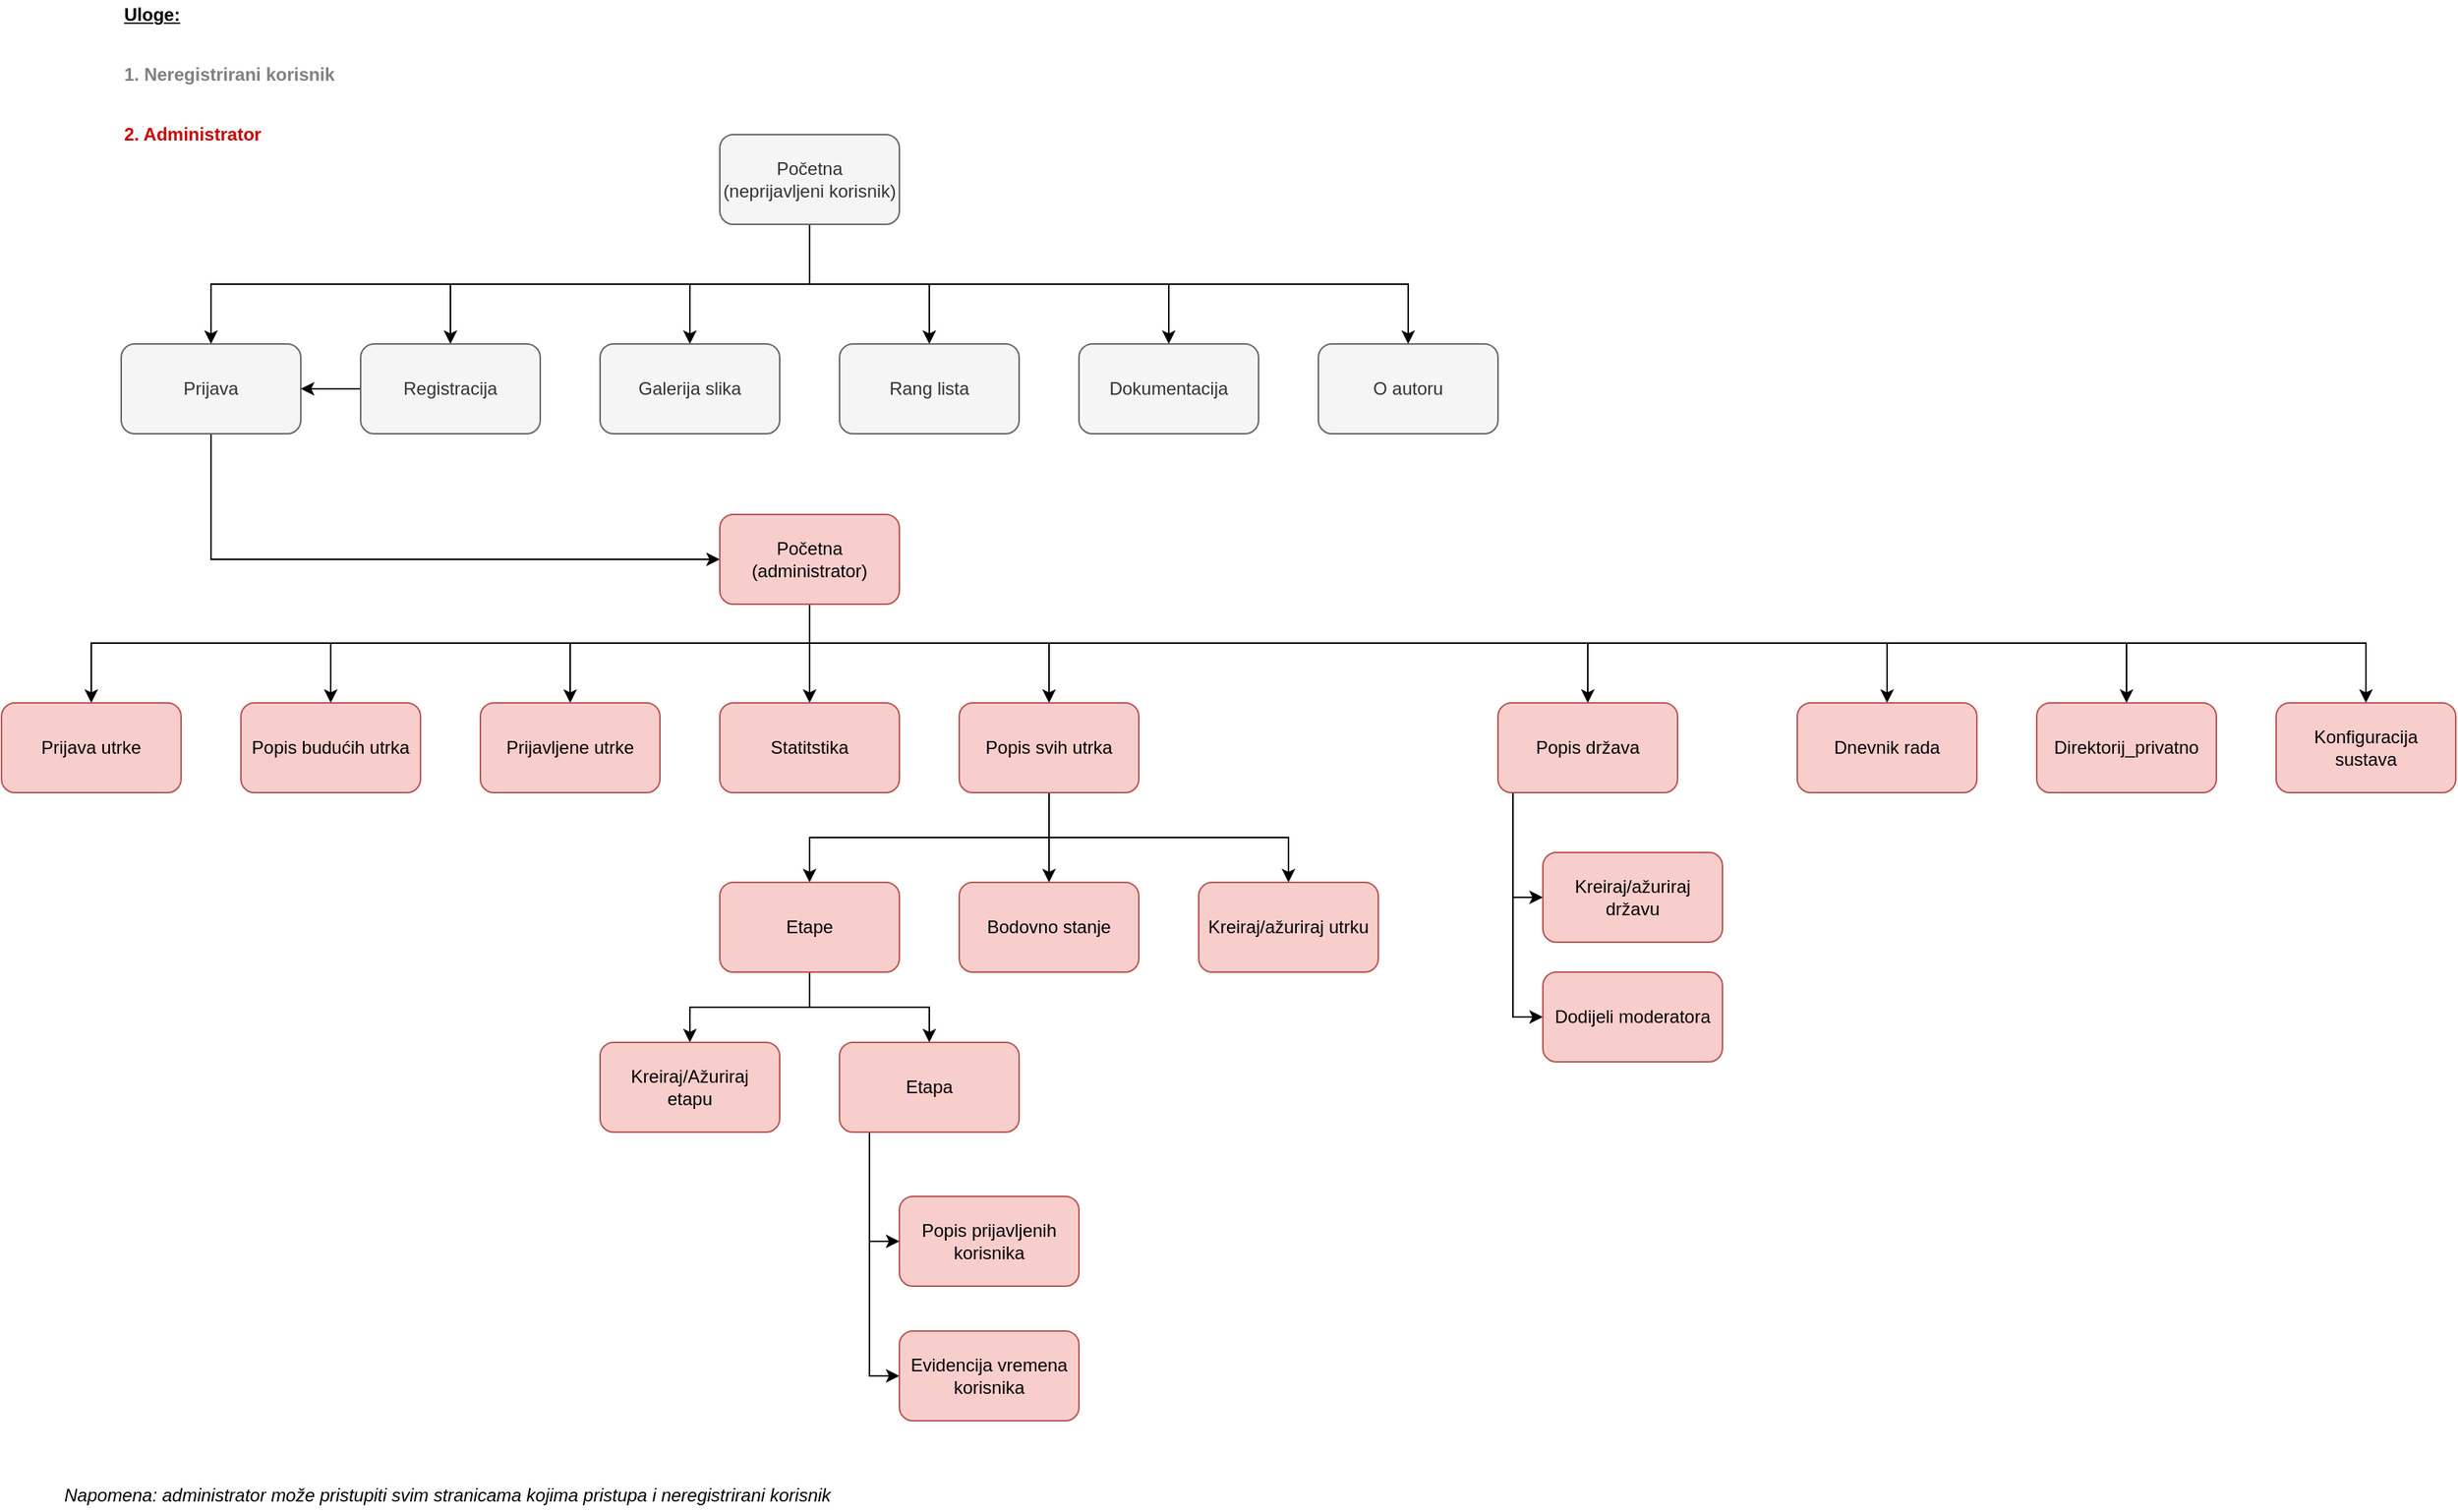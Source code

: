 <mxfile version="18.0.0" type="device"><diagram id="99FJYbJvx_ybCicwYEmS" name="Page-1"><mxGraphModel dx="2031" dy="1103" grid="1" gridSize="10" guides="1" tooltips="1" connect="1" arrows="1" fold="1" page="1" pageScale="1" pageWidth="1169" pageHeight="827" math="0" shadow="0"><root><mxCell id="0"/><mxCell id="1" parent="0"/><mxCell id="h37jAPbzxF259i4xsaMp-9" style="edgeStyle=orthogonalEdgeStyle;rounded=0;orthogonalLoop=1;jettySize=auto;html=1;entryX=0.5;entryY=0;entryDx=0;entryDy=0;" edge="1" parent="1" source="h37jAPbzxF259i4xsaMp-1" target="h37jAPbzxF259i4xsaMp-2"><mxGeometry relative="1" as="geometry"><Array as="points"><mxPoint x="540" y="260"/><mxPoint x="140" y="260"/></Array></mxGeometry></mxCell><mxCell id="h37jAPbzxF259i4xsaMp-10" style="edgeStyle=orthogonalEdgeStyle;rounded=0;orthogonalLoop=1;jettySize=auto;html=1;" edge="1" parent="1" source="h37jAPbzxF259i4xsaMp-1" target="h37jAPbzxF259i4xsaMp-3"><mxGeometry relative="1" as="geometry"><Array as="points"><mxPoint x="540" y="260"/><mxPoint x="300" y="260"/></Array></mxGeometry></mxCell><mxCell id="h37jAPbzxF259i4xsaMp-11" style="edgeStyle=orthogonalEdgeStyle;rounded=0;orthogonalLoop=1;jettySize=auto;html=1;entryX=0.5;entryY=0;entryDx=0;entryDy=0;" edge="1" parent="1" source="h37jAPbzxF259i4xsaMp-1" target="h37jAPbzxF259i4xsaMp-4"><mxGeometry relative="1" as="geometry"><Array as="points"><mxPoint x="540" y="260"/><mxPoint x="460" y="260"/></Array></mxGeometry></mxCell><mxCell id="h37jAPbzxF259i4xsaMp-12" style="edgeStyle=orthogonalEdgeStyle;rounded=0;orthogonalLoop=1;jettySize=auto;html=1;entryX=0.5;entryY=0;entryDx=0;entryDy=0;" edge="1" parent="1" source="h37jAPbzxF259i4xsaMp-1" target="h37jAPbzxF259i4xsaMp-5"><mxGeometry relative="1" as="geometry"/></mxCell><mxCell id="h37jAPbzxF259i4xsaMp-14" style="edgeStyle=orthogonalEdgeStyle;rounded=0;orthogonalLoop=1;jettySize=auto;html=1;entryX=0.5;entryY=0;entryDx=0;entryDy=0;" edge="1" parent="1" source="h37jAPbzxF259i4xsaMp-1" target="h37jAPbzxF259i4xsaMp-8"><mxGeometry relative="1" as="geometry"><Array as="points"><mxPoint x="540" y="260"/><mxPoint x="780" y="260"/></Array></mxGeometry></mxCell><mxCell id="h37jAPbzxF259i4xsaMp-15" style="edgeStyle=orthogonalEdgeStyle;rounded=0;orthogonalLoop=1;jettySize=auto;html=1;" edge="1" parent="1" source="h37jAPbzxF259i4xsaMp-1" target="h37jAPbzxF259i4xsaMp-7"><mxGeometry relative="1" as="geometry"><Array as="points"><mxPoint x="540" y="260"/><mxPoint x="940" y="260"/></Array></mxGeometry></mxCell><mxCell id="h37jAPbzxF259i4xsaMp-1" value="Početna&lt;br&gt;(neprijavljeni korisnik)" style="rounded=1;whiteSpace=wrap;html=1;fillColor=#f5f5f5;strokeColor=#666666;glass=0;shadow=0;sketch=0;fontColor=#333333;" vertex="1" parent="1"><mxGeometry x="480" y="160" width="120" height="60" as="geometry"/></mxCell><mxCell id="h37jAPbzxF259i4xsaMp-24" style="edgeStyle=orthogonalEdgeStyle;rounded=0;orthogonalLoop=1;jettySize=auto;html=1;entryX=0;entryY=0.5;entryDx=0;entryDy=0;fontColor=#6D8764;" edge="1" parent="1" source="h37jAPbzxF259i4xsaMp-2" target="h37jAPbzxF259i4xsaMp-22"><mxGeometry relative="1" as="geometry"><Array as="points"><mxPoint x="140" y="444"/></Array></mxGeometry></mxCell><mxCell id="h37jAPbzxF259i4xsaMp-2" value="Prijava" style="rounded=1;whiteSpace=wrap;html=1;fillColor=#f5f5f5;strokeColor=#666666;glass=0;shadow=0;sketch=0;fontColor=#333333;" vertex="1" parent="1"><mxGeometry x="80" y="300" width="120" height="60" as="geometry"/></mxCell><mxCell id="h37jAPbzxF259i4xsaMp-23" style="edgeStyle=orthogonalEdgeStyle;rounded=0;orthogonalLoop=1;jettySize=auto;html=1;entryX=1;entryY=0.5;entryDx=0;entryDy=0;fontColor=#6D8764;" edge="1" parent="1" source="h37jAPbzxF259i4xsaMp-3" target="h37jAPbzxF259i4xsaMp-2"><mxGeometry relative="1" as="geometry"/></mxCell><mxCell id="h37jAPbzxF259i4xsaMp-3" value="Registracija" style="rounded=1;whiteSpace=wrap;html=1;fillColor=#f5f5f5;strokeColor=#666666;glass=0;shadow=0;sketch=0;fontColor=#333333;" vertex="1" parent="1"><mxGeometry x="240" y="300" width="120" height="60" as="geometry"/></mxCell><mxCell id="h37jAPbzxF259i4xsaMp-4" value="Galerija slika" style="rounded=1;whiteSpace=wrap;html=1;fillColor=#f5f5f5;strokeColor=#666666;glass=0;shadow=0;sketch=0;fontColor=#333333;" vertex="1" parent="1"><mxGeometry x="400" y="300" width="120" height="60" as="geometry"/></mxCell><mxCell id="h37jAPbzxF259i4xsaMp-5" value="Rang lista" style="rounded=1;whiteSpace=wrap;html=1;fillColor=#f5f5f5;strokeColor=#666666;glass=0;shadow=0;sketch=0;fontColor=#333333;" vertex="1" parent="1"><mxGeometry x="560" y="300" width="120" height="60" as="geometry"/></mxCell><mxCell id="h37jAPbzxF259i4xsaMp-7" value="O autoru" style="rounded=1;whiteSpace=wrap;html=1;fillColor=#f5f5f5;strokeColor=#666666;glass=0;shadow=0;sketch=0;fontColor=#333333;" vertex="1" parent="1"><mxGeometry x="880" y="300" width="120" height="60" as="geometry"/></mxCell><mxCell id="h37jAPbzxF259i4xsaMp-8" value="Dokumentacija" style="rounded=1;whiteSpace=wrap;html=1;fillColor=#f5f5f5;strokeColor=#666666;glass=0;shadow=0;sketch=0;fontColor=#333333;" vertex="1" parent="1"><mxGeometry x="720" y="300" width="120" height="60" as="geometry"/></mxCell><mxCell id="h37jAPbzxF259i4xsaMp-16" value="Uloge: " style="text;html=1;strokeColor=none;fillColor=none;align=left;verticalAlign=middle;whiteSpace=wrap;rounded=0;shadow=0;glass=0;sketch=0;fontStyle=5" vertex="1" parent="1"><mxGeometry x="80" y="70" width="40" height="20" as="geometry"/></mxCell><mxCell id="h37jAPbzxF259i4xsaMp-17" value="1. Neregistrirani korisnik" style="text;html=1;strokeColor=none;fillColor=none;align=left;verticalAlign=middle;whiteSpace=wrap;rounded=0;shadow=0;glass=0;sketch=0;fontStyle=1;fontColor=#808080;" vertex="1" parent="1"><mxGeometry x="80" y="110" width="150" height="20" as="geometry"/></mxCell><mxCell id="h37jAPbzxF259i4xsaMp-19" value="2. Administrator" style="text;html=1;strokeColor=none;fillColor=none;align=left;verticalAlign=middle;whiteSpace=wrap;rounded=0;shadow=0;glass=0;sketch=0;fontStyle=1;fontColor=#CC0000;" vertex="1" parent="1"><mxGeometry x="80" y="150" width="150" height="20" as="geometry"/></mxCell><mxCell id="h37jAPbzxF259i4xsaMp-74" style="edgeStyle=orthogonalEdgeStyle;rounded=0;orthogonalLoop=1;jettySize=auto;html=1;fontColor=#CC0000;" edge="1" parent="1" source="h37jAPbzxF259i4xsaMp-22" target="h37jAPbzxF259i4xsaMp-25"><mxGeometry relative="1" as="geometry"><Array as="points"><mxPoint x="540" y="500"/><mxPoint x="60" y="500"/></Array></mxGeometry></mxCell><mxCell id="h37jAPbzxF259i4xsaMp-75" style="edgeStyle=orthogonalEdgeStyle;rounded=0;orthogonalLoop=1;jettySize=auto;html=1;fontColor=#CC0000;" edge="1" parent="1" source="h37jAPbzxF259i4xsaMp-22" target="h37jAPbzxF259i4xsaMp-26"><mxGeometry relative="1" as="geometry"><Array as="points"><mxPoint x="540" y="500"/><mxPoint x="220" y="500"/></Array></mxGeometry></mxCell><mxCell id="h37jAPbzxF259i4xsaMp-76" style="edgeStyle=orthogonalEdgeStyle;rounded=0;orthogonalLoop=1;jettySize=auto;html=1;entryX=0.5;entryY=0;entryDx=0;entryDy=0;fontColor=#CC0000;" edge="1" parent="1" source="h37jAPbzxF259i4xsaMp-22" target="h37jAPbzxF259i4xsaMp-27"><mxGeometry relative="1" as="geometry"><Array as="points"><mxPoint x="540" y="500"/><mxPoint x="380" y="500"/></Array></mxGeometry></mxCell><mxCell id="h37jAPbzxF259i4xsaMp-77" style="edgeStyle=orthogonalEdgeStyle;rounded=0;orthogonalLoop=1;jettySize=auto;html=1;entryX=0.5;entryY=0;entryDx=0;entryDy=0;fontColor=#CC0000;" edge="1" parent="1" source="h37jAPbzxF259i4xsaMp-22" target="h37jAPbzxF259i4xsaMp-35"><mxGeometry relative="1" as="geometry"/></mxCell><mxCell id="h37jAPbzxF259i4xsaMp-78" style="edgeStyle=orthogonalEdgeStyle;rounded=0;orthogonalLoop=1;jettySize=auto;html=1;entryX=0.5;entryY=0;entryDx=0;entryDy=0;fontColor=#CC0000;" edge="1" parent="1" source="h37jAPbzxF259i4xsaMp-22" target="h37jAPbzxF259i4xsaMp-46"><mxGeometry relative="1" as="geometry"><Array as="points"><mxPoint x="540" y="500"/><mxPoint x="700" y="500"/></Array></mxGeometry></mxCell><mxCell id="h37jAPbzxF259i4xsaMp-79" style="edgeStyle=orthogonalEdgeStyle;rounded=0;orthogonalLoop=1;jettySize=auto;html=1;fontColor=#CC0000;" edge="1" parent="1" source="h37jAPbzxF259i4xsaMp-22" target="h37jAPbzxF259i4xsaMp-64"><mxGeometry relative="1" as="geometry"><Array as="points"><mxPoint x="540" y="500"/><mxPoint x="1060" y="500"/></Array></mxGeometry></mxCell><mxCell id="h37jAPbzxF259i4xsaMp-80" style="edgeStyle=orthogonalEdgeStyle;rounded=0;orthogonalLoop=1;jettySize=auto;html=1;fontColor=#CC0000;" edge="1" parent="1" source="h37jAPbzxF259i4xsaMp-22" target="h37jAPbzxF259i4xsaMp-71"><mxGeometry relative="1" as="geometry"><Array as="points"><mxPoint x="540" y="500"/><mxPoint x="1260" y="500"/></Array></mxGeometry></mxCell><mxCell id="h37jAPbzxF259i4xsaMp-81" style="edgeStyle=orthogonalEdgeStyle;rounded=0;orthogonalLoop=1;jettySize=auto;html=1;fontColor=#CC0000;" edge="1" parent="1" source="h37jAPbzxF259i4xsaMp-22" target="h37jAPbzxF259i4xsaMp-72"><mxGeometry relative="1" as="geometry"><Array as="points"><mxPoint x="540" y="500"/><mxPoint x="1420" y="500"/></Array></mxGeometry></mxCell><mxCell id="h37jAPbzxF259i4xsaMp-82" style="edgeStyle=orthogonalEdgeStyle;rounded=0;orthogonalLoop=1;jettySize=auto;html=1;fontColor=#CC0000;" edge="1" parent="1" source="h37jAPbzxF259i4xsaMp-22" target="h37jAPbzxF259i4xsaMp-73"><mxGeometry relative="1" as="geometry"><Array as="points"><mxPoint x="540" y="500"/><mxPoint x="1580" y="500"/></Array></mxGeometry></mxCell><mxCell id="h37jAPbzxF259i4xsaMp-22" value="Početna&lt;br&gt;(administrator)" style="rounded=1;whiteSpace=wrap;html=1;fillColor=#f8cecc;strokeColor=#b85450;glass=0;shadow=0;sketch=0;" vertex="1" parent="1"><mxGeometry x="480" y="414" width="120" height="60" as="geometry"/></mxCell><mxCell id="h37jAPbzxF259i4xsaMp-25" value="Prijava utrke" style="rounded=1;whiteSpace=wrap;html=1;fillColor=#f8cecc;strokeColor=#b85450;glass=0;shadow=0;sketch=0;" vertex="1" parent="1"><mxGeometry y="540" width="120" height="60" as="geometry"/></mxCell><mxCell id="h37jAPbzxF259i4xsaMp-26" value="Popis budućih utrka" style="rounded=1;whiteSpace=wrap;html=1;fillColor=#f8cecc;strokeColor=#b85450;glass=0;shadow=0;sketch=0;" vertex="1" parent="1"><mxGeometry x="160" y="540" width="120" height="60" as="geometry"/></mxCell><mxCell id="h37jAPbzxF259i4xsaMp-27" value="Prijavljene utrke" style="rounded=1;whiteSpace=wrap;html=1;fillColor=#f8cecc;strokeColor=#b85450;glass=0;shadow=0;sketch=0;" vertex="1" parent="1"><mxGeometry x="320" y="540" width="120" height="60" as="geometry"/></mxCell><mxCell id="h37jAPbzxF259i4xsaMp-31" value="Napomena: administrator može pristupiti svim stranicama kojima pristupa i neregistrirani korisnik" style="text;html=1;strokeColor=none;fillColor=none;align=left;verticalAlign=middle;whiteSpace=wrap;rounded=0;shadow=0;glass=0;sketch=0;fontStyle=2" vertex="1" parent="1"><mxGeometry x="40" y="1060" width="580" height="20" as="geometry"/></mxCell><mxCell id="h37jAPbzxF259i4xsaMp-35" value="Statitstika" style="rounded=1;whiteSpace=wrap;html=1;fillColor=#f8cecc;strokeColor=#b85450;glass=0;shadow=0;sketch=0;" vertex="1" parent="1"><mxGeometry x="480" y="540" width="120" height="60" as="geometry"/></mxCell><mxCell id="h37jAPbzxF259i4xsaMp-68" style="edgeStyle=orthogonalEdgeStyle;rounded=0;orthogonalLoop=1;jettySize=auto;html=1;entryX=0.5;entryY=0;entryDx=0;entryDy=0;fontColor=#CC0000;" edge="1" parent="1" source="h37jAPbzxF259i4xsaMp-46" target="h37jAPbzxF259i4xsaMp-47"><mxGeometry relative="1" as="geometry"><Array as="points"><mxPoint x="700" y="630"/><mxPoint x="540" y="630"/></Array></mxGeometry></mxCell><mxCell id="h37jAPbzxF259i4xsaMp-69" style="edgeStyle=orthogonalEdgeStyle;rounded=0;orthogonalLoop=1;jettySize=auto;html=1;entryX=0.5;entryY=0;entryDx=0;entryDy=0;fontColor=#CC0000;" edge="1" parent="1" source="h37jAPbzxF259i4xsaMp-46" target="h37jAPbzxF259i4xsaMp-49"><mxGeometry relative="1" as="geometry"/></mxCell><mxCell id="h37jAPbzxF259i4xsaMp-70" style="edgeStyle=orthogonalEdgeStyle;rounded=0;orthogonalLoop=1;jettySize=auto;html=1;entryX=0.5;entryY=0;entryDx=0;entryDy=0;fontColor=#CC0000;" edge="1" parent="1" source="h37jAPbzxF259i4xsaMp-46" target="h37jAPbzxF259i4xsaMp-67"><mxGeometry relative="1" as="geometry"><Array as="points"><mxPoint x="700" y="630"/><mxPoint x="860" y="630"/></Array></mxGeometry></mxCell><mxCell id="h37jAPbzxF259i4xsaMp-46" value="Popis svih utrka" style="rounded=1;whiteSpace=wrap;html=1;fillColor=#f8cecc;strokeColor=#b85450;glass=0;shadow=0;sketch=0;" vertex="1" parent="1"><mxGeometry x="640" y="540" width="120" height="60" as="geometry"/></mxCell><mxCell id="h37jAPbzxF259i4xsaMp-60" style="edgeStyle=orthogonalEdgeStyle;rounded=0;orthogonalLoop=1;jettySize=auto;html=1;entryX=0.5;entryY=0;entryDx=0;entryDy=0;fontColor=#004C99;" edge="1" parent="1" source="h37jAPbzxF259i4xsaMp-47" target="h37jAPbzxF259i4xsaMp-48"><mxGeometry relative="1" as="geometry"/></mxCell><mxCell id="h37jAPbzxF259i4xsaMp-61" style="edgeStyle=orthogonalEdgeStyle;rounded=0;orthogonalLoop=1;jettySize=auto;html=1;entryX=0.5;entryY=0;entryDx=0;entryDy=0;fontColor=#004C99;" edge="1" parent="1" source="h37jAPbzxF259i4xsaMp-47" target="h37jAPbzxF259i4xsaMp-51"><mxGeometry relative="1" as="geometry"/></mxCell><mxCell id="h37jAPbzxF259i4xsaMp-47" value="Etape" style="rounded=1;whiteSpace=wrap;html=1;fillColor=#f8cecc;strokeColor=#b85450;glass=0;shadow=0;sketch=0;" vertex="1" parent="1"><mxGeometry x="480" y="660" width="120" height="60" as="geometry"/></mxCell><mxCell id="h37jAPbzxF259i4xsaMp-48" value="Kreiraj/Ažuriraj&lt;br&gt;etapu" style="rounded=1;whiteSpace=wrap;html=1;fillColor=#f8cecc;strokeColor=#b85450;glass=0;shadow=0;sketch=0;" vertex="1" parent="1"><mxGeometry x="400" y="767" width="120" height="60" as="geometry"/></mxCell><mxCell id="h37jAPbzxF259i4xsaMp-49" value="Bodovno stanje" style="rounded=1;whiteSpace=wrap;html=1;fillColor=#f8cecc;strokeColor=#b85450;glass=0;shadow=0;sketch=0;" vertex="1" parent="1"><mxGeometry x="640" y="660" width="120" height="60" as="geometry"/></mxCell><mxCell id="h37jAPbzxF259i4xsaMp-50" value="Popis prijavljenih&lt;br&gt;korisnika" style="rounded=1;whiteSpace=wrap;html=1;fillColor=#f8cecc;strokeColor=#b85450;glass=0;shadow=0;sketch=0;" vertex="1" parent="1"><mxGeometry x="600" y="870" width="120" height="60" as="geometry"/></mxCell><mxCell id="h37jAPbzxF259i4xsaMp-62" style="edgeStyle=orthogonalEdgeStyle;rounded=0;orthogonalLoop=1;jettySize=auto;html=1;entryX=0;entryY=0.5;entryDx=0;entryDy=0;fontColor=#004C99;" edge="1" parent="1" source="h37jAPbzxF259i4xsaMp-51" target="h37jAPbzxF259i4xsaMp-50"><mxGeometry relative="1" as="geometry"><Array as="points"><mxPoint x="580" y="900"/></Array></mxGeometry></mxCell><mxCell id="h37jAPbzxF259i4xsaMp-63" style="edgeStyle=orthogonalEdgeStyle;rounded=0;orthogonalLoop=1;jettySize=auto;html=1;entryX=0;entryY=0.5;entryDx=0;entryDy=0;fontColor=#004C99;" edge="1" parent="1" source="h37jAPbzxF259i4xsaMp-51" target="h37jAPbzxF259i4xsaMp-52"><mxGeometry relative="1" as="geometry"><Array as="points"><mxPoint x="580" y="990"/></Array></mxGeometry></mxCell><mxCell id="h37jAPbzxF259i4xsaMp-51" value="Etapa" style="rounded=1;whiteSpace=wrap;html=1;fillColor=#f8cecc;strokeColor=#b85450;glass=0;shadow=0;sketch=0;" vertex="1" parent="1"><mxGeometry x="560" y="767" width="120" height="60" as="geometry"/></mxCell><mxCell id="h37jAPbzxF259i4xsaMp-52" value="Evidencija vremena korisnika" style="rounded=1;whiteSpace=wrap;html=1;fillColor=#f8cecc;strokeColor=#b85450;glass=0;shadow=0;sketch=0;" vertex="1" parent="1"><mxGeometry x="600" y="960" width="120" height="60" as="geometry"/></mxCell><mxCell id="h37jAPbzxF259i4xsaMp-83" style="edgeStyle=orthogonalEdgeStyle;rounded=0;orthogonalLoop=1;jettySize=auto;html=1;entryX=0;entryY=0.5;entryDx=0;entryDy=0;fontColor=#CC0000;" edge="1" parent="1" source="h37jAPbzxF259i4xsaMp-64" target="h37jAPbzxF259i4xsaMp-65"><mxGeometry relative="1" as="geometry"><Array as="points"><mxPoint x="1010" y="670"/></Array></mxGeometry></mxCell><mxCell id="h37jAPbzxF259i4xsaMp-84" style="edgeStyle=orthogonalEdgeStyle;rounded=0;orthogonalLoop=1;jettySize=auto;html=1;entryX=0;entryY=0.5;entryDx=0;entryDy=0;fontColor=#CC0000;" edge="1" parent="1" source="h37jAPbzxF259i4xsaMp-64" target="h37jAPbzxF259i4xsaMp-66"><mxGeometry relative="1" as="geometry"><Array as="points"><mxPoint x="1010" y="750"/></Array></mxGeometry></mxCell><mxCell id="h37jAPbzxF259i4xsaMp-64" value="Popis država" style="rounded=1;whiteSpace=wrap;html=1;fillColor=#f8cecc;strokeColor=#b85450;glass=0;shadow=0;sketch=0;" vertex="1" parent="1"><mxGeometry x="1000" y="540" width="120" height="60" as="geometry"/></mxCell><mxCell id="h37jAPbzxF259i4xsaMp-65" value="Kreiraj/ažuriraj &lt;br&gt;državu" style="rounded=1;whiteSpace=wrap;html=1;fillColor=#f8cecc;strokeColor=#b85450;glass=0;shadow=0;sketch=0;" vertex="1" parent="1"><mxGeometry x="1030" y="640" width="120" height="60" as="geometry"/></mxCell><mxCell id="h37jAPbzxF259i4xsaMp-66" value="Dodijeli moderatora" style="rounded=1;whiteSpace=wrap;html=1;fillColor=#f8cecc;strokeColor=#b85450;glass=0;shadow=0;sketch=0;" vertex="1" parent="1"><mxGeometry x="1030" y="720" width="120" height="60" as="geometry"/></mxCell><mxCell id="h37jAPbzxF259i4xsaMp-67" value="Kreiraj/ažuriraj utrku" style="rounded=1;whiteSpace=wrap;html=1;fillColor=#f8cecc;strokeColor=#b85450;glass=0;shadow=0;sketch=0;" vertex="1" parent="1"><mxGeometry x="800" y="660" width="120" height="60" as="geometry"/></mxCell><mxCell id="h37jAPbzxF259i4xsaMp-71" value="Dnevnik rada" style="rounded=1;whiteSpace=wrap;html=1;fillColor=#f8cecc;strokeColor=#b85450;glass=0;shadow=0;sketch=0;" vertex="1" parent="1"><mxGeometry x="1200" y="540" width="120" height="60" as="geometry"/></mxCell><mxCell id="h37jAPbzxF259i4xsaMp-72" value="Direktorij_privatno" style="rounded=1;whiteSpace=wrap;html=1;fillColor=#f8cecc;strokeColor=#b85450;glass=0;shadow=0;sketch=0;" vertex="1" parent="1"><mxGeometry x="1360" y="540" width="120" height="60" as="geometry"/></mxCell><mxCell id="h37jAPbzxF259i4xsaMp-73" value="Konfiguracija&lt;br&gt;sustava" style="rounded=1;whiteSpace=wrap;html=1;fillColor=#f8cecc;strokeColor=#b85450;glass=0;shadow=0;sketch=0;" vertex="1" parent="1"><mxGeometry x="1520" y="540" width="120" height="60" as="geometry"/></mxCell></root></mxGraphModel></diagram></mxfile>